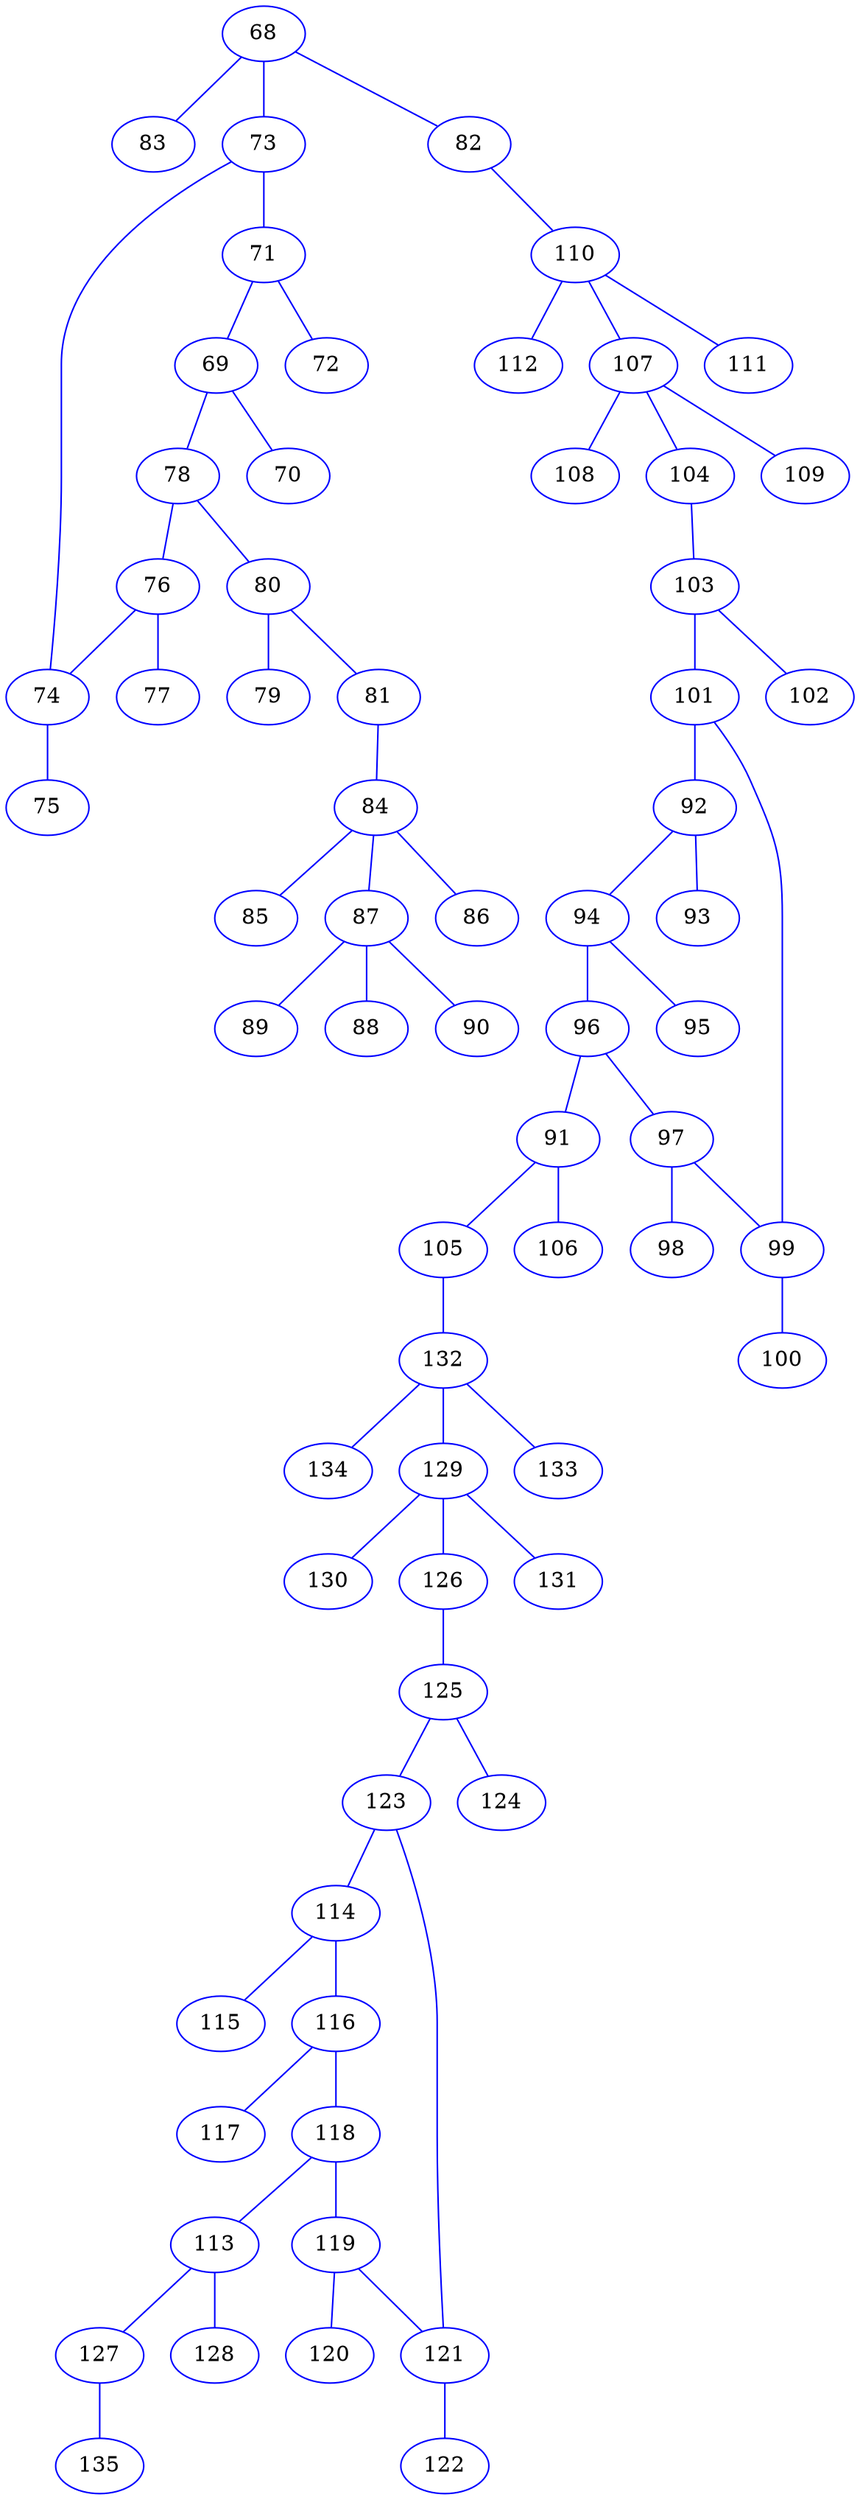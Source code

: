 strict graph "" {
	68	[color=blue];
	83	[color=blue];
	68 -- 83	[color=blue];
	73	[color=blue];
	68 -- 73	[color=blue];
	82	[color=blue];
	68 -- 82	[color=blue];
	71	[color=blue];
	73 -- 71	[color=blue];
	74	[color=blue];
	73 -- 74	[color=blue];
	110	[color=blue];
	82 -- 110	[color=blue];
	69	[color=blue];
	71 -- 69	[color=blue];
	72	[color=blue];
	71 -- 72	[color=blue];
	75	[color=blue];
	74 -- 75	[color=blue];
	78	[color=blue];
	69 -- 78	[color=blue];
	70	[color=blue];
	69 -- 70	[color=blue];
	76	[color=blue];
	78 -- 76	[color=blue];
	80	[color=blue];
	78 -- 80	[color=blue];
	76 -- 74	[color=blue];
	77	[color=blue];
	76 -- 77	[color=blue];
	79	[color=blue];
	80 -- 79	[color=blue];
	81	[color=blue];
	80 -- 81	[color=blue];
	84	[color=blue];
	81 -- 84	[color=blue];
	85	[color=blue];
	84 -- 85	[color=blue];
	87	[color=blue];
	84 -- 87	[color=blue];
	86	[color=blue];
	84 -- 86	[color=blue];
	89	[color=blue];
	87 -- 89	[color=blue];
	88	[color=blue];
	87 -- 88	[color=blue];
	90	[color=blue];
	87 -- 90	[color=blue];
	112	[color=blue];
	110 -- 112	[color=blue];
	107	[color=blue];
	110 -- 107	[color=blue];
	111	[color=blue];
	110 -- 111	[color=blue];
	108	[color=blue];
	107 -- 108	[color=blue];
	104	[color=blue];
	107 -- 104	[color=blue];
	109	[color=blue];
	107 -- 109	[color=blue];
	103	[color=blue];
	104 -- 103	[color=blue];
	101	[color=blue];
	103 -- 101	[color=blue];
	102	[color=blue];
	103 -- 102	[color=blue];
	92	[color=blue];
	101 -- 92	[color=blue];
	99	[color=blue];
	101 -- 99	[color=blue];
	94	[color=blue];
	92 -- 94	[color=blue];
	93	[color=blue];
	92 -- 93	[color=blue];
	100	[color=blue];
	99 -- 100	[color=blue];
	96	[color=blue];
	94 -- 96	[color=blue];
	95	[color=blue];
	94 -- 95	[color=blue];
	91	[color=blue];
	96 -- 91	[color=blue];
	97	[color=blue];
	96 -- 97	[color=blue];
	106	[color=blue];
	91 -- 106	[color=blue];
	105	[color=blue];
	91 -- 105	[color=blue];
	97 -- 99	[color=blue];
	98	[color=blue];
	97 -- 98	[color=blue];
	132	[color=blue];
	105 -- 132	[color=blue];
	134	[color=blue];
	132 -- 134	[color=blue];
	129	[color=blue];
	132 -- 129	[color=blue];
	133	[color=blue];
	132 -- 133	[color=blue];
	130	[color=blue];
	129 -- 130	[color=blue];
	126	[color=blue];
	129 -- 126	[color=blue];
	131	[color=blue];
	129 -- 131	[color=blue];
	125	[color=blue];
	126 -- 125	[color=blue];
	123	[color=blue];
	125 -- 123	[color=blue];
	124	[color=blue];
	125 -- 124	[color=blue];
	114	[color=blue];
	123 -- 114	[color=blue];
	121	[color=blue];
	123 -- 121	[color=blue];
	116	[color=blue];
	114 -- 116	[color=blue];
	115	[color=blue];
	114 -- 115	[color=blue];
	122	[color=blue];
	121 -- 122	[color=blue];
	118	[color=blue];
	116 -- 118	[color=blue];
	117	[color=blue];
	116 -- 117	[color=blue];
	113	[color=blue];
	118 -- 113	[color=blue];
	119	[color=blue];
	118 -- 119	[color=blue];
	128	[color=blue];
	113 -- 128	[color=blue];
	127	[color=blue];
	113 -- 127	[color=blue];
	119 -- 121	[color=blue];
	120	[color=blue];
	119 -- 120	[color=blue];
	135	[color=blue];
	127 -- 135	[color=blue];
}

